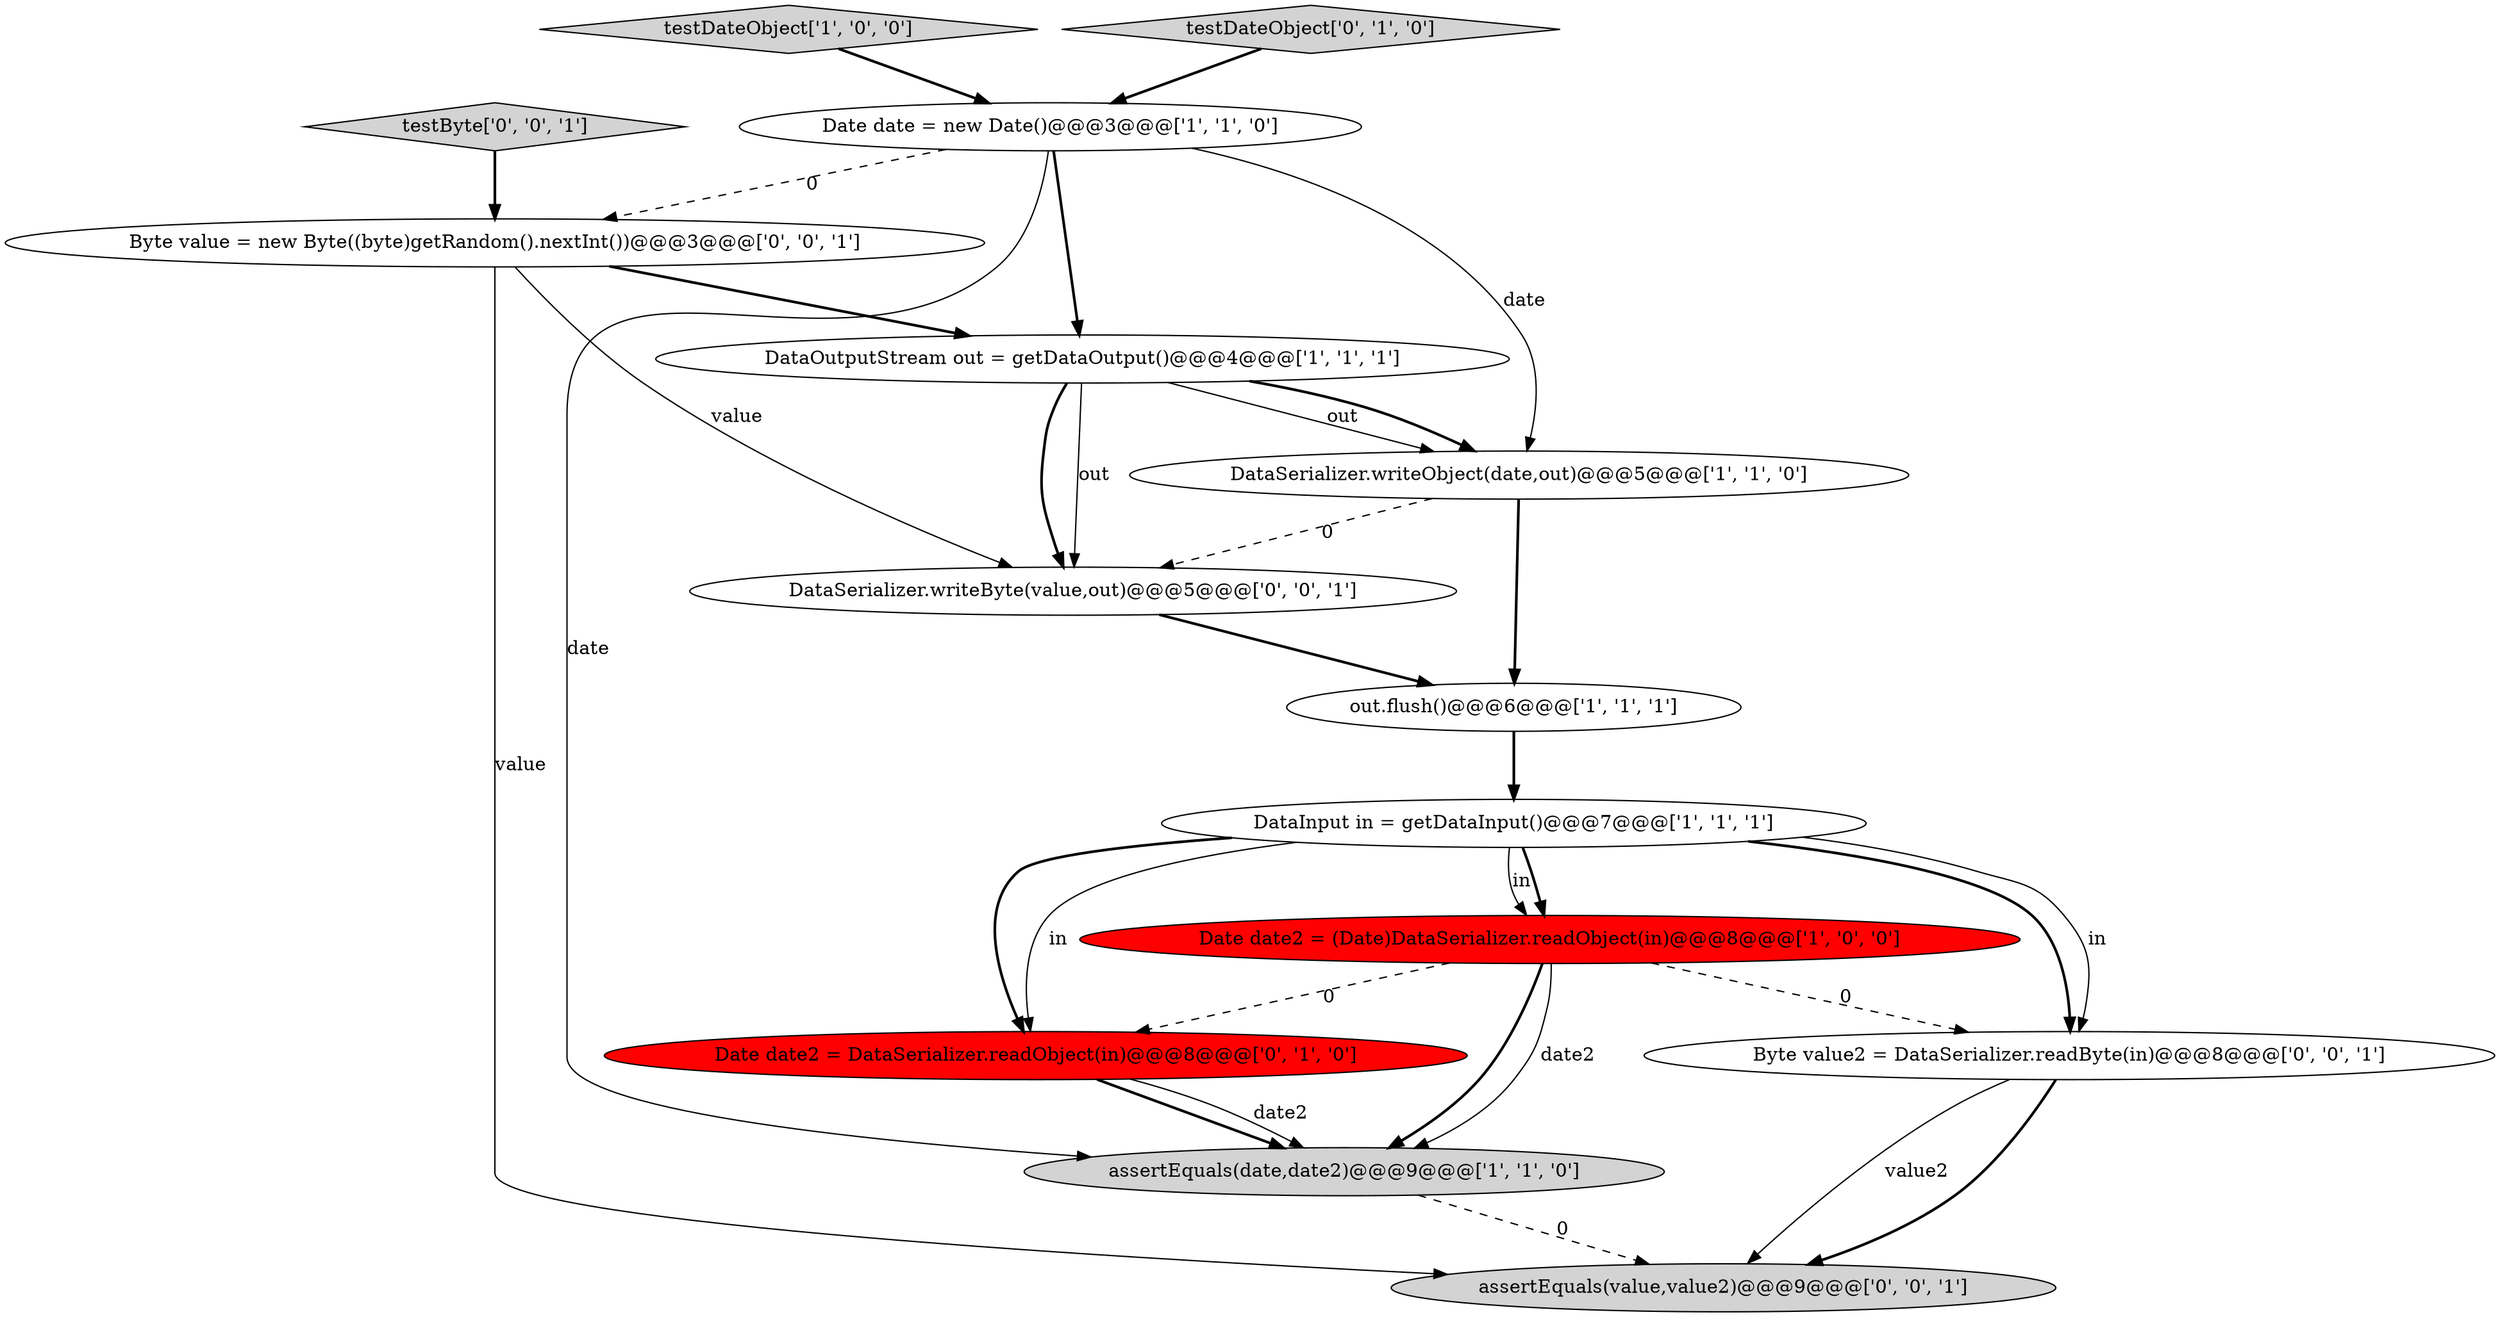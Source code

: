 digraph {
2 [style = filled, label = "out.flush()@@@6@@@['1', '1', '1']", fillcolor = white, shape = ellipse image = "AAA0AAABBB1BBB"];
10 [style = filled, label = "testByte['0', '0', '1']", fillcolor = lightgray, shape = diamond image = "AAA0AAABBB3BBB"];
4 [style = filled, label = "testDateObject['1', '0', '0']", fillcolor = lightgray, shape = diamond image = "AAA0AAABBB1BBB"];
9 [style = filled, label = "testDateObject['0', '1', '0']", fillcolor = lightgray, shape = diamond image = "AAA0AAABBB2BBB"];
14 [style = filled, label = "DataSerializer.writeByte(value,out)@@@5@@@['0', '0', '1']", fillcolor = white, shape = ellipse image = "AAA0AAABBB3BBB"];
7 [style = filled, label = "DataInput in = getDataInput()@@@7@@@['1', '1', '1']", fillcolor = white, shape = ellipse image = "AAA0AAABBB1BBB"];
6 [style = filled, label = "Date date = new Date()@@@3@@@['1', '1', '0']", fillcolor = white, shape = ellipse image = "AAA0AAABBB1BBB"];
12 [style = filled, label = "Byte value = new Byte((byte)getRandom().nextInt())@@@3@@@['0', '0', '1']", fillcolor = white, shape = ellipse image = "AAA0AAABBB3BBB"];
8 [style = filled, label = "Date date2 = DataSerializer.readObject(in)@@@8@@@['0', '1', '0']", fillcolor = red, shape = ellipse image = "AAA1AAABBB2BBB"];
3 [style = filled, label = "assertEquals(date,date2)@@@9@@@['1', '1', '0']", fillcolor = lightgray, shape = ellipse image = "AAA0AAABBB1BBB"];
11 [style = filled, label = "Byte value2 = DataSerializer.readByte(in)@@@8@@@['0', '0', '1']", fillcolor = white, shape = ellipse image = "AAA0AAABBB3BBB"];
0 [style = filled, label = "Date date2 = (Date)DataSerializer.readObject(in)@@@8@@@['1', '0', '0']", fillcolor = red, shape = ellipse image = "AAA1AAABBB1BBB"];
5 [style = filled, label = "DataOutputStream out = getDataOutput()@@@4@@@['1', '1', '1']", fillcolor = white, shape = ellipse image = "AAA0AAABBB1BBB"];
1 [style = filled, label = "DataSerializer.writeObject(date,out)@@@5@@@['1', '1', '0']", fillcolor = white, shape = ellipse image = "AAA0AAABBB1BBB"];
13 [style = filled, label = "assertEquals(value,value2)@@@9@@@['0', '0', '1']", fillcolor = lightgray, shape = ellipse image = "AAA0AAABBB3BBB"];
0->3 [style = bold, label=""];
11->13 [style = solid, label="value2"];
7->11 [style = bold, label=""];
0->3 [style = solid, label="date2"];
12->5 [style = bold, label=""];
1->14 [style = dashed, label="0"];
4->6 [style = bold, label=""];
8->3 [style = bold, label=""];
6->1 [style = solid, label="date"];
7->0 [style = solid, label="in"];
7->0 [style = bold, label=""];
0->11 [style = dashed, label="0"];
5->14 [style = bold, label=""];
7->8 [style = bold, label=""];
3->13 [style = dashed, label="0"];
5->1 [style = solid, label="out"];
9->6 [style = bold, label=""];
5->14 [style = solid, label="out"];
7->11 [style = solid, label="in"];
6->12 [style = dashed, label="0"];
5->1 [style = bold, label=""];
6->5 [style = bold, label=""];
12->14 [style = solid, label="value"];
10->12 [style = bold, label=""];
8->3 [style = solid, label="date2"];
11->13 [style = bold, label=""];
6->3 [style = solid, label="date"];
0->8 [style = dashed, label="0"];
1->2 [style = bold, label=""];
14->2 [style = bold, label=""];
2->7 [style = bold, label=""];
12->13 [style = solid, label="value"];
7->8 [style = solid, label="in"];
}
